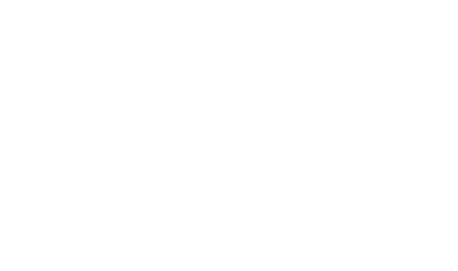 digraph finite_state_machine {
  bgcolor = "transparent";
  rankdir = LR;
  ratio = 0.5625; // 16:9.

  // Invisible node from which to draw start transition to start state.
  node [style = invis]; -1;

  // Accept state.
  node [color = "white", fontcolor = "white", style = "", shape = doublecircle]; 1;

  // Catch-all (default) for remaining state.
  node [color = "white", fontcolor = "white", style = "", shape = circle, xlabel = ""];

  -1 -> 0 [color = "white", fontcolor = "white"];
  0 -> 1 [color = "white", fontcolor = "white", label = "|"];
}